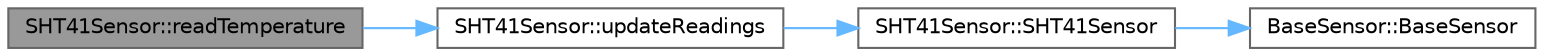 digraph "SHT41Sensor::readTemperature"
{
 // LATEX_PDF_SIZE
  bgcolor="transparent";
  edge [fontname=Helvetica,fontsize=10,labelfontname=Helvetica,labelfontsize=10];
  node [fontname=Helvetica,fontsize=10,shape=box,height=0.2,width=0.4];
  rankdir="LR";
  Node1 [id="Node000001",label="SHT41Sensor::readTemperature",height=0.2,width=0.4,color="gray40", fillcolor="grey60", style="filled", fontcolor="black",tooltip="Read the current temperature value from the sensor."];
  Node1 -> Node2 [id="edge1_Node000001_Node000002",color="steelblue1",style="solid",tooltip=" "];
  Node2 [id="Node000002",label="SHT41Sensor::updateReadings",height=0.2,width=0.4,color="grey40", fillcolor="white", style="filled",URL="$class_s_h_t41_sensor.html#a466d50aa41c2468b68d30c435ae20718",tooltip="Update both temperature and humidity readings from the sensor."];
  Node2 -> Node3 [id="edge2_Node000002_Node000003",color="steelblue1",style="solid",tooltip=" "];
  Node3 [id="Node000003",label="SHT41Sensor::SHT41Sensor",height=0.2,width=0.4,color="grey40", fillcolor="white", style="filled",URL="$class_s_h_t41_sensor.html#a37c4f5b7957a9c45797b391377e40375",tooltip="Constructor for SHT41Sensor."];
  Node3 -> Node4 [id="edge3_Node000003_Node000004",color="steelblue1",style="solid",tooltip=" "];
  Node4 [id="Node000004",label="BaseSensor::BaseSensor",height=0.2,width=0.4,color="grey40", fillcolor="white", style="filled",URL="$class_base_sensor.html#a583f6418d773b6a5256c65c81b676494",tooltip="Constructor for BaseSensor."];
}
